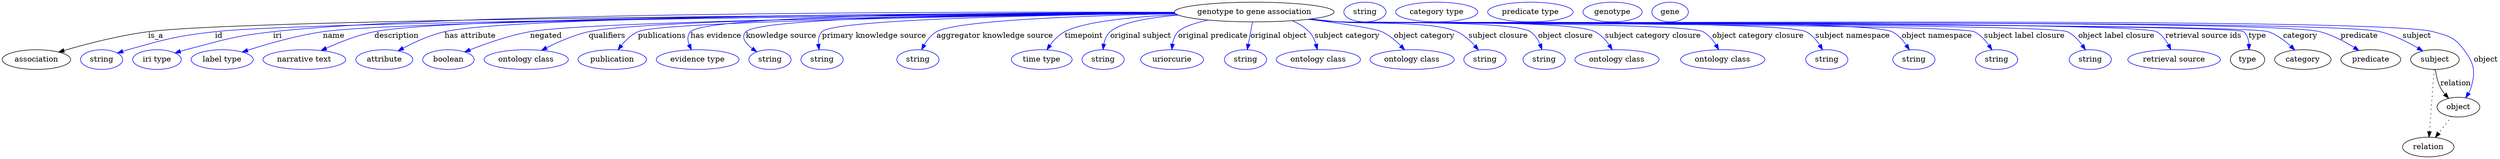 digraph {
	graph [bb="0,0,4553.4,283"];
	node [label="\N"];
	"genotype to gene association"	[height=0.5,
		label="genotype to gene association",
		pos="2283.4,265",
		width=4.0441];
	association	[height=0.5,
		pos="62.394,178",
		width=1.7332];
	"genotype to gene association" -> association	[label=is_a,
		lp="280.39,221.5",
		pos="e,102.91,191.77 2138.4,263.35 1707,261.16 450.04,252.8 266.39,229 213.11,222.1 153.58,206.57 112.65,194.64"];
	id	[color=blue,
		height=0.5,
		label=string,
		pos="181.39,178",
		width=1.0652];
	"genotype to gene association" -> id	[color=blue,
		label=id,
		lp="395.39,221.5",
		pos="e,210.38,189.98 2138.5,262.88 1725.3,259.46 560.07,248.23 388.39,229 316.67,220.97 298.9,215.43 229.39,196 226.29,195.13 223.09,\
194.17 219.89,193.15",
		style=solid];
	iri	[color=blue,
		height=0.5,
		label="iri type",
		pos="282.39,178",
		width=1.2277];
	"genotype to gene association" -> iri	[color=blue,
		label=iri,
		lp="501.39,221.5",
		pos="e,315.32,190.15 2137.6,264.65 1769.7,265.72 810.35,264.88 493.39,229 422.11,220.93 404.75,214.31 335.39,196 332.02,195.11 328.55,\
194.13 325.07,193.11",
		style=solid];
	name	[color=blue,
		height=0.5,
		label="label type",
		pos="401.39,178",
		width=1.5707];
	"genotype to gene association" -> name	[color=blue,
		label=name,
		lp="604.39,221.5",
		pos="e,437.98,191.87 2138.5,263.06 1755.5,260.27 735.68,250.88 584.39,229 537.02,222.15 484.46,206.96 447.86,195.11",
		style=solid];
	description	[color=blue,
		height=0.5,
		label="narrative text",
		pos="551.39,178",
		width=2.0943];
	"genotype to gene association" -> description	[color=blue,
		label=description,
		lp="717.89,221.5",
		pos="e,581.77,194.62 2138,263.77 1769.4,262.78 817.95,257.46 677.39,229 647.36,222.92 615.28,210.09 591.01,198.95",
		style=solid];
	"has attribute"	[color=blue,
		height=0.5,
		label=attribute,
		pos="696.39,178",
		width=1.4443];
	"genotype to gene association" -> "has attribute"	[color=blue,
		label="has attribute",
		lp="852.39,221.5",
		pos="e,721.33,194.01 2137.8,263.89 1790.5,263.16 932.55,258.35 805.39,229 778.89,222.88 751.04,209.98 730.13,198.82",
		style=solid];
	negated	[color=blue,
		height=0.5,
		label=boolean,
		pos="813.39,178",
		width=1.2999];
	"genotype to gene association" -> negated	[color=blue,
		label=negated,
		lp="990.39,221.5",
		pos="e,843.03,191.96 2139,262.61 1820.1,259.19 1074.6,249.15 961.39,229 923.37,222.23 881.85,207.52 852.5,195.8",
		style=solid];
	qualifiers	[color=blue,
		height=0.5,
		label="ontology class",
		pos="954.39,178",
		width=2.1304];
	"genotype to gene association" -> qualifiers	[color=blue,
		label=qualifiers,
		lp="1101.9,221.5",
		pos="e,982.4,194.93 2138.5,262.94 1838.9,260.28 1170.1,251.86 1068.4,229 1041.6,222.97 1013.3,210.59 991.57,199.66",
		style=solid];
	publications	[color=blue,
		height=0.5,
		label=publication,
		pos="1111.4,178",
		width=1.7332];
	"genotype to gene association" -> publications	[color=blue,
		label=publications,
		lp="1202.4,221.5",
		pos="e,1121.9,195.78 2139.2,262.44 1845.6,258.86 1202.3,248.8 1158.4,229 1146.3,223.57 1135.9,213.45 1128,203.73",
		style=solid];
	"has evidence"	[color=blue,
		height=0.5,
		label="evidence type",
		pos="1267.4,178",
		width=2.0943];
	"genotype to gene association" -> "has evidence"	[color=blue,
		label="has evidence",
		lp="1300.9,221.5",
		pos="e,1255.9,195.88 2137.7,264.32 1861,264.2 1284.5,260.2 1254.4,229 1248.2,222.63 1248.8,213.73 1251.7,205.2",
		style=solid];
	"knowledge source"	[color=blue,
		height=0.5,
		label=string,
		pos="1399.4,178",
		width=1.0652];
	"genotype to gene association" -> "knowledge source"	[color=blue,
		label="knowledge source",
		lp="1419.9,221.5",
		pos="e,1375.2,192.24 2138,263.73 1883.6,262.54 1382,256.67 1355.4,229 1345.9,219.09 1354.7,207.6 1366.9,198.13",
		style=solid];
	"primary knowledge source"	[color=blue,
		height=0.5,
		label=string,
		pos="1494.4,178",
		width=1.0652];
	"genotype to gene association" -> "primary knowledge source"	[color=blue,
		label="primary knowledge source",
		lp="1589.4,221.5",
		pos="e,1489,196.04 2138.7,262.69 1917,259.95 1516.3,251.87 1494.4,229 1488.6,222.94 1487.2,214.32 1487.7,205.94",
		style=solid];
	"aggregator knowledge source"	[color=blue,
		height=0.5,
		label=string,
		pos="1669.4,178",
		width=1.0652];
	"genotype to gene association" -> "aggregator knowledge source"	[color=blue,
		label="aggregator knowledge source",
		lp="1809.9,221.5",
		pos="e,1676.1,196.02 2139.7,261.9 1980.3,258.53 1740.4,250.02 1703.4,229 1693.8,223.55 1686.4,214.16 1680.9,204.98",
		style=solid];
	timepoint	[color=blue,
		height=0.5,
		label="time type",
		pos="1895.4,178",
		width=1.5346];
	"genotype to gene association" -> timepoint	[color=blue,
		label=timepoint,
		lp="1972.4,221.5",
		pos="e,1904.8,195.92 2142.4,260.39 2062.8,256.29 1972.5,247.56 1937.4,229 1926.7,223.32 1917.5,213.63 1910.6,204.28",
		style=solid];
	"original subject"	[color=blue,
		height=0.5,
		label=string,
		pos="2007.4,178",
		width=1.0652];
	"genotype to gene association" -> "original subject"	[color=blue,
		label="original subject",
		lp="2076.4,221.5",
		pos="e,2007.3,196.33 2145,259.4 2092,254.85 2039.6,246.02 2020.4,229 2013.9,223.25 2010.5,214.72 2008.7,206.31",
		style=solid];
	"original predicate"	[color=blue,
		height=0.5,
		label=uriorcurie,
		pos="2133.4,178",
		width=1.5887];
	"genotype to gene association" -> "original predicate"	[color=blue,
		label="original predicate",
		lp="2207.9,221.5",
		pos="e,2132.9,196.42 2198.9,250.29 2174.8,244.78 2152.8,237.66 2144.4,229 2138.6,222.99 2135.5,214.63 2134,206.47",
		style=solid];
	"original object"	[color=blue,
		height=0.5,
		label=string,
		pos="2267.4,178",
		width=1.0652];
	"genotype to gene association" -> "original object"	[color=blue,
		label="original object",
		lp="2327.9,221.5",
		pos="e,2270.6,196.18 2280.2,246.8 2278,235.16 2275,219.55 2272.5,206.24",
		style=solid];
	"subject category"	[color=blue,
		height=0.5,
		label="ontology class",
		pos="2400.4,178",
		width=2.1304];
	"genotype to gene association" -> "subject category"	[color=blue,
		label="subject category",
		lp="2452.9,221.5",
		pos="e,2398.4,196.3 2352.5,249.14 2363.9,244.22 2374.8,237.69 2383.4,229 2389.5,222.8 2393.5,214.29 2396,206.04",
		style=solid];
	"object category"	[color=blue,
		height=0.5,
		label="ontology class",
		pos="2571.4,178",
		width=2.1304];
	"genotype to gene association" -> "object category"	[color=blue,
		label="object category",
		lp="2593.9,221.5",
		pos="e,2557.8,195.72 2382.6,251.82 2440.3,244.26 2504,234.9 2516.4,229 2529.3,222.88 2541.3,212.74 2550.8,203.17",
		style=solid];
	"subject closure"	[color=blue,
		height=0.5,
		label=string,
		pos="2704.4,178",
		width=1.0652];
	"genotype to gene association" -> "subject closure"	[color=blue,
		label="subject closure",
		lp="2728.9,221.5",
		pos="e,2692.6,195.55 2386.7,252.29 2404,250.45 2421.7,248.62 2438.4,247 2486.1,242.39 2609.8,248.97 2653.4,229 2665.9,223.27 2677.1,213.12 \
2685.9,203.45",
		style=solid];
	"object closure"	[color=blue,
		height=0.5,
		label=string,
		pos="2812.4,178",
		width=1.0652];
	"genotype to gene association" -> "object closure"	[color=blue,
		label="object closure",
		lp="2851.4,221.5",
		pos="e,2808.5,196.4 2384.6,252.05 2402.5,250.18 2421,248.4 2438.4,247 2477.1,243.88 2754.9,250.26 2787.4,229 2795.6,223.62 2801.3,214.66 \
2805.1,205.8",
		style=solid];
	"subject category closure"	[color=blue,
		height=0.5,
		label="ontology class",
		pos="2945.4,178",
		width=2.1304];
	"genotype to gene association" -> "subject category closure"	[color=blue,
		label="subject category closure",
		lp="3010.9,221.5",
		pos="e,2936.8,196.18 2383.8,251.94 2401.9,250.06 2420.7,248.31 2438.4,247 2490.2,243.17 2859,252.39 2905.4,229 2916,223.63 2924.8,213.99 \
2931.3,204.6",
		style=solid];
	"object category closure"	[color=blue,
		height=0.5,
		label="ontology class",
		pos="3138.4,178",
		width=2.1304];
	"genotype to gene association" -> "object category closure"	[color=blue,
		label="object category closure",
		lp="3202.9,221.5",
		pos="e,3131.1,196.18 2382.9,251.86 2401.3,249.96 2420.4,248.23 2438.4,247 2475.2,244.49 3069.8,246.27 3102.4,229 3112.4,223.69 3120.3,\
214.19 3126.1,204.89",
		style=solid];
	"subject namespace"	[color=blue,
		height=0.5,
		label=string,
		pos="3328.4,178",
		width=1.0652];
	"genotype to gene association" -> "subject namespace"	[color=blue,
		label="subject namespace",
		lp="3375.4,221.5",
		pos="e,3320.7,195.74 2382.9,251.77 2401.3,249.88 2420.4,248.17 2438.4,247 2485.6,243.92 3248.2,250.48 3290.4,229 3300.8,223.68 3309.2,\
213.99 3315.4,204.56",
		style=solid];
	"object namespace"	[color=blue,
		height=0.5,
		label=string,
		pos="3487.4,178",
		width=1.0652];
	"genotype to gene association" -> "object namespace"	[color=blue,
		label="object namespace",
		lp="3529.4,221.5",
		pos="e,3479.1,195.77 2382.5,251.77 2401.1,249.86 2420.3,248.15 2438.4,247 2494.3,243.44 3397.1,253.74 3447.4,229 3458.2,223.67 3467.1,\
213.85 3473.7,204.31",
		style=solid];
	"subject label closure"	[color=blue,
		height=0.5,
		label=string,
		pos="3638.4,178",
		width=1.0652];
	"genotype to gene association" -> "subject label closure"	[color=blue,
		label="subject label closure",
		lp="3689.4,221.5",
		pos="e,3629.8,195.79 2382.5,251.73 2401,249.83 2420.3,248.13 2438.4,247 2470.5,244.99 3568.4,243 3597.4,229 3608.4,223.69 3617.4,213.88 \
3624.2,204.34",
		style=solid];
	"object label closure"	[color=blue,
		height=0.5,
		label=string,
		pos="3809.4,178",
		width=1.0652];
	"genotype to gene association" -> "object label closure"	[color=blue,
		label="object label closure",
		lp="3856.9,221.5",
		pos="e,3800.5,195.81 2382.1,251.75 2400.8,249.83 2420.2,248.12 2438.4,247 2475.2,244.73 3734,244.82 3767.4,229 3778.5,223.72 3787.8,213.91 \
3794.7,204.36",
		style=solid];
	"retrieval source ids"	[color=blue,
		height=0.5,
		label="retrieval source",
		pos="3962.4,178",
		width=2.347];
	"genotype to gene association" -> "retrieval source ids"	[color=blue,
		label="retrieval source ids",
		lp="4015.9,221.5",
		pos="e,3956.4,196.18 2382.1,251.72 2400.8,249.81 2420.2,248.11 2438.4,247 2479.8,244.49 3894.2,249.12 3930.4,229 3939.9,223.75 3946.9,\
214.39 3952,205.18",
		style=solid];
	type	[height=0.5,
		pos="4096.4,178",
		width=0.86659];
	"genotype to gene association" -> type	[color=blue,
		label=type,
		lp="4114.4,221.5",
		pos="e,4099.1,195.98 2382.1,251.71 2400.8,249.8 2420.2,248.1 2438.4,247 2461.3,245.62 4072.2,244.14 4089.4,229 4095.9,223.32 4098.4,214.65 \
4099.1,206.12",
		style=solid];
	category	[height=0.5,
		pos="4197.4,178",
		width=1.4263];
	"genotype to gene association" -> category	[color=blue,
		label=category,
		lp="4192.9,221.5",
		pos="e,4182.7,195.48 2382.1,251.7 2400.8,249.79 2420.2,248.09 2438.4,247 2485.4,244.18 4090,244.74 4134.4,229 4149.6,223.59 4164,212.84 \
4175.1,202.68",
		style=solid];
	predicate	[height=0.5,
		pos="4321.4,178",
		width=1.5165];
	"genotype to gene association" -> predicate	[color=blue,
		label=predicate,
		lp="4300.4,221.5",
		pos="e,4299.7,194.58 2382.1,251.69 2400.8,249.79 2420.2,248.09 2438.4,247 2537.7,241.07 4132.1,253.77 4228.4,229 4250.8,223.25 4273.7,\
211.04 4291.1,200.13",
		style=solid];
	subject	[height=0.5,
		pos="4438.4,178",
		width=1.2277];
	"genotype to gene association" -> subject	[color=blue,
		label=subject,
		lp="4405.4,221.5",
		pos="e,4416.1,193.87 2382.1,251.69 2400.8,249.78 2420.2,248.08 2438.4,247 2543.8,240.74 4235.8,253.74 4338.4,229 4362.9,223.1 4388.2,\
210.33 4407.3,199.18",
		style=solid];
	object	[height=0.5,
		pos="4481.4,91",
		width=1.0832];
	"genotype to gene association" -> object	[color=blue,
		label=object,
		lp="4531.4,178",
		pos="e,4494.8,108.09 2382.1,251.68 2400.8,249.77 2420.2,248.08 2438.4,247 2549.1,240.44 4328.5,258.67 4435.4,229 4463.2,221.27 4474.2,\
219.22 4491.4,196 4510,170.92 4513.3,156.9 4504.4,127 4503.4,123.55 4501.9,120.13 4500.1,116.85",
		style=solid];
	association_type	[color=blue,
		height=0.5,
		label=string,
		pos="2485.4,265",
		width=1.0652];
	association_category	[color=blue,
		height=0.5,
		label="category type",
		pos="2616.4,265",
		width=2.0762];
	"genotype to gene association_predicate"	[color=blue,
		height=0.5,
		label="predicate type",
		pos="2787.4,265",
		width=2.1665];
	subject -> object	[label=relation,
		lp="4476.4,134.5",
		pos="e,4463.5,107.23 4439.5,159.55 4440.7,149.57 4443.2,137.07 4448.4,127 4450.6,122.68 4453.5,118.52 4456.7,114.66"];
	relation	[height=0.5,
		pos="4426.4,18",
		width=1.2999];
	subject -> relation	[pos="e,4427.7,36.188 4437.1,159.79 4435,132.48 4431,78.994 4428.5,46.38",
		style=dotted];
	"genotype to gene association_subject"	[color=blue,
		height=0.5,
		label=genotype,
		pos="2937.4,265",
		width=1.4985];
	object -> relation	[pos="e,4439.2,35.54 4468.9,73.889 4462,64.939 4453.2,53.617 4445.4,43.584",
		style=dotted];
	"genotype to gene association_object"	[color=blue,
		height=0.5,
		label=gene,
		pos="3042.4,265",
		width=0.92075];
}
